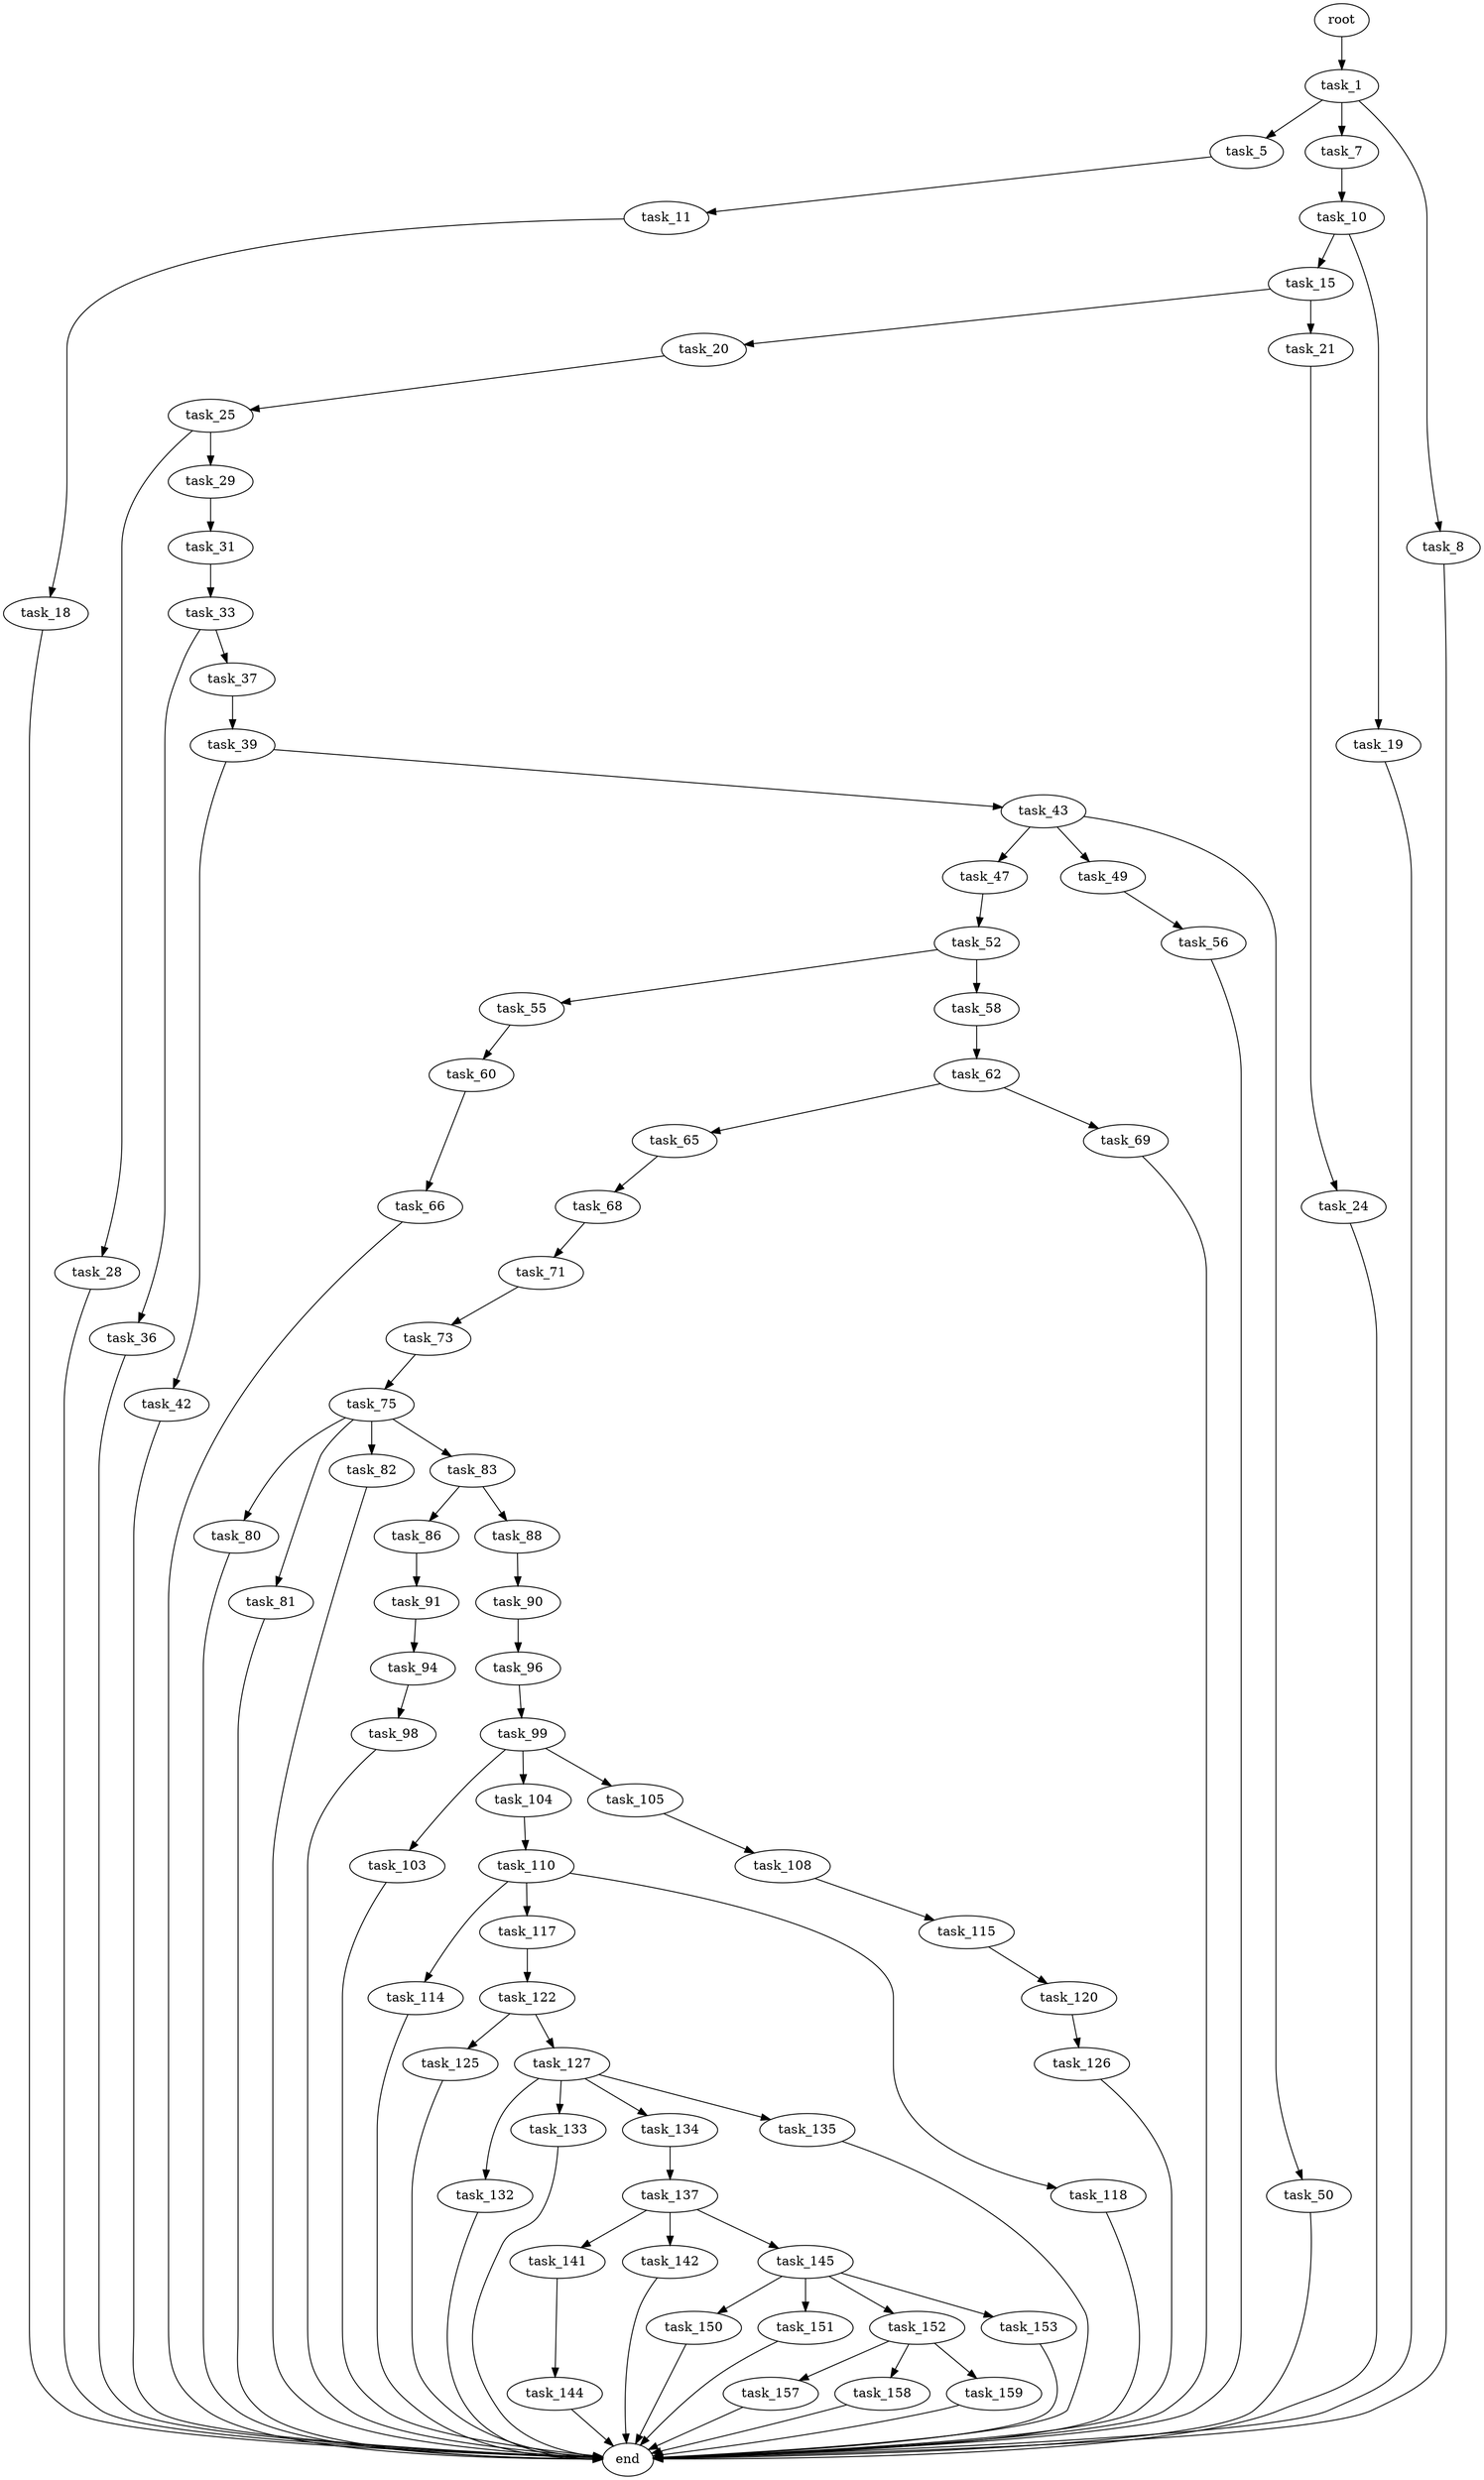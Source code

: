 digraph G {
  root [size="0.000000"];
  task_1 [size="134217728000.000000"];
  task_5 [size="187773146642.000000"];
  task_7 [size="726970953221.000000"];
  task_8 [size="39710709007.000000"];
  task_11 [size="6871857074.000000"];
  task_10 [size="5300789316.000000"];
  end [size="0.000000"];
  task_15 [size="134217728000.000000"];
  task_19 [size="433591893950.000000"];
  task_18 [size="298787141197.000000"];
  task_20 [size="231928233984.000000"];
  task_21 [size="231928233984.000000"];
  task_25 [size="32760854597.000000"];
  task_24 [size="68719476736.000000"];
  task_28 [size="23121859320.000000"];
  task_29 [size="287514603266.000000"];
  task_31 [size="23442149308.000000"];
  task_33 [size="151604981580.000000"];
  task_36 [size="1073741824000.000000"];
  task_37 [size="1145274329094.000000"];
  task_39 [size="134217728000.000000"];
  task_42 [size="32226861708.000000"];
  task_43 [size="655821915724.000000"];
  task_47 [size="13538626416.000000"];
  task_49 [size="231928233984.000000"];
  task_50 [size="88483362260.000000"];
  task_52 [size="315401186061.000000"];
  task_56 [size="27665027652.000000"];
  task_55 [size="231928233984.000000"];
  task_58 [size="45646133038.000000"];
  task_60 [size="80990936015.000000"];
  task_62 [size="134217728000.000000"];
  task_66 [size="98093786023.000000"];
  task_65 [size="17219587457.000000"];
  task_69 [size="2712802748.000000"];
  task_68 [size="34166286276.000000"];
  task_71 [size="8509193952.000000"];
  task_73 [size="18163133691.000000"];
  task_75 [size="281409354575.000000"];
  task_80 [size="372885047333.000000"];
  task_81 [size="22351857862.000000"];
  task_82 [size="969957815.000000"];
  task_83 [size="12548426331.000000"];
  task_86 [size="39174702572.000000"];
  task_88 [size="782757789696.000000"];
  task_91 [size="36766470092.000000"];
  task_90 [size="676672027408.000000"];
  task_96 [size="549755813888.000000"];
  task_94 [size="627073708841.000000"];
  task_98 [size="31682257170.000000"];
  task_99 [size="17371010767.000000"];
  task_103 [size="8967510744.000000"];
  task_104 [size="287270126074.000000"];
  task_105 [size="4097012215.000000"];
  task_110 [size="549755813888.000000"];
  task_108 [size="19135564449.000000"];
  task_115 [size="39035647772.000000"];
  task_114 [size="14882259648.000000"];
  task_117 [size="195658081199.000000"];
  task_118 [size="368293445632.000000"];
  task_120 [size="4495934922.000000"];
  task_122 [size="1073741824000.000000"];
  task_126 [size="22684152025.000000"];
  task_125 [size="68719476736.000000"];
  task_127 [size="68719476736.000000"];
  task_132 [size="401185071697.000000"];
  task_133 [size="151422689486.000000"];
  task_134 [size="231928233984.000000"];
  task_135 [size="10061153836.000000"];
  task_137 [size="23154196705.000000"];
  task_141 [size="3844097458.000000"];
  task_142 [size="134217728000.000000"];
  task_145 [size="1142734412592.000000"];
  task_144 [size="368293445632.000000"];
  task_150 [size="618601122057.000000"];
  task_151 [size="5923333797.000000"];
  task_152 [size="6727769248.000000"];
  task_153 [size="16817240461.000000"];
  task_157 [size="13617566764.000000"];
  task_158 [size="6599886777.000000"];
  task_159 [size="28991029248.000000"];

  root -> task_1 [size="1.000000"];
  task_1 -> task_5 [size="209715200.000000"];
  task_1 -> task_7 [size="209715200.000000"];
  task_1 -> task_8 [size="209715200.000000"];
  task_5 -> task_11 [size="209715200.000000"];
  task_7 -> task_10 [size="679477248.000000"];
  task_8 -> end [size="1.000000"];
  task_11 -> task_18 [size="33554432.000000"];
  task_10 -> task_15 [size="134217728.000000"];
  task_10 -> task_19 [size="134217728.000000"];
  task_15 -> task_20 [size="209715200.000000"];
  task_15 -> task_21 [size="209715200.000000"];
  task_19 -> end [size="1.000000"];
  task_18 -> end [size="1.000000"];
  task_20 -> task_25 [size="301989888.000000"];
  task_21 -> task_24 [size="301989888.000000"];
  task_25 -> task_28 [size="838860800.000000"];
  task_25 -> task_29 [size="838860800.000000"];
  task_24 -> end [size="1.000000"];
  task_28 -> end [size="1.000000"];
  task_29 -> task_31 [size="679477248.000000"];
  task_31 -> task_33 [size="536870912.000000"];
  task_33 -> task_36 [size="134217728.000000"];
  task_33 -> task_37 [size="134217728.000000"];
  task_36 -> end [size="1.000000"];
  task_37 -> task_39 [size="679477248.000000"];
  task_39 -> task_42 [size="209715200.000000"];
  task_39 -> task_43 [size="209715200.000000"];
  task_42 -> end [size="1.000000"];
  task_43 -> task_47 [size="679477248.000000"];
  task_43 -> task_49 [size="679477248.000000"];
  task_43 -> task_50 [size="679477248.000000"];
  task_47 -> task_52 [size="411041792.000000"];
  task_49 -> task_56 [size="301989888.000000"];
  task_50 -> end [size="1.000000"];
  task_52 -> task_55 [size="679477248.000000"];
  task_52 -> task_58 [size="679477248.000000"];
  task_56 -> end [size="1.000000"];
  task_55 -> task_60 [size="301989888.000000"];
  task_58 -> task_62 [size="33554432.000000"];
  task_60 -> task_66 [size="301989888.000000"];
  task_62 -> task_65 [size="209715200.000000"];
  task_62 -> task_69 [size="209715200.000000"];
  task_66 -> end [size="1.000000"];
  task_65 -> task_68 [size="301989888.000000"];
  task_69 -> end [size="1.000000"];
  task_68 -> task_71 [size="134217728.000000"];
  task_71 -> task_73 [size="411041792.000000"];
  task_73 -> task_75 [size="411041792.000000"];
  task_75 -> task_80 [size="679477248.000000"];
  task_75 -> task_81 [size="679477248.000000"];
  task_75 -> task_82 [size="679477248.000000"];
  task_75 -> task_83 [size="679477248.000000"];
  task_80 -> end [size="1.000000"];
  task_81 -> end [size="1.000000"];
  task_82 -> end [size="1.000000"];
  task_83 -> task_86 [size="209715200.000000"];
  task_83 -> task_88 [size="209715200.000000"];
  task_86 -> task_91 [size="33554432.000000"];
  task_88 -> task_90 [size="679477248.000000"];
  task_91 -> task_94 [size="33554432.000000"];
  task_90 -> task_96 [size="536870912.000000"];
  task_96 -> task_99 [size="536870912.000000"];
  task_94 -> task_98 [size="679477248.000000"];
  task_98 -> end [size="1.000000"];
  task_99 -> task_103 [size="411041792.000000"];
  task_99 -> task_104 [size="411041792.000000"];
  task_99 -> task_105 [size="411041792.000000"];
  task_103 -> end [size="1.000000"];
  task_104 -> task_110 [size="209715200.000000"];
  task_105 -> task_108 [size="75497472.000000"];
  task_110 -> task_114 [size="536870912.000000"];
  task_110 -> task_117 [size="536870912.000000"];
  task_110 -> task_118 [size="536870912.000000"];
  task_108 -> task_115 [size="679477248.000000"];
  task_115 -> task_120 [size="679477248.000000"];
  task_114 -> end [size="1.000000"];
  task_117 -> task_122 [size="209715200.000000"];
  task_118 -> end [size="1.000000"];
  task_120 -> task_126 [size="75497472.000000"];
  task_122 -> task_125 [size="838860800.000000"];
  task_122 -> task_127 [size="838860800.000000"];
  task_126 -> end [size="1.000000"];
  task_125 -> end [size="1.000000"];
  task_127 -> task_132 [size="134217728.000000"];
  task_127 -> task_133 [size="134217728.000000"];
  task_127 -> task_134 [size="134217728.000000"];
  task_127 -> task_135 [size="134217728.000000"];
  task_132 -> end [size="1.000000"];
  task_133 -> end [size="1.000000"];
  task_134 -> task_137 [size="301989888.000000"];
  task_135 -> end [size="1.000000"];
  task_137 -> task_141 [size="679477248.000000"];
  task_137 -> task_142 [size="679477248.000000"];
  task_137 -> task_145 [size="679477248.000000"];
  task_141 -> task_144 [size="134217728.000000"];
  task_142 -> end [size="1.000000"];
  task_145 -> task_150 [size="679477248.000000"];
  task_145 -> task_151 [size="679477248.000000"];
  task_145 -> task_152 [size="679477248.000000"];
  task_145 -> task_153 [size="679477248.000000"];
  task_144 -> end [size="1.000000"];
  task_150 -> end [size="1.000000"];
  task_151 -> end [size="1.000000"];
  task_152 -> task_157 [size="536870912.000000"];
  task_152 -> task_158 [size="536870912.000000"];
  task_152 -> task_159 [size="536870912.000000"];
  task_153 -> end [size="1.000000"];
  task_157 -> end [size="1.000000"];
  task_158 -> end [size="1.000000"];
  task_159 -> end [size="1.000000"];
}
